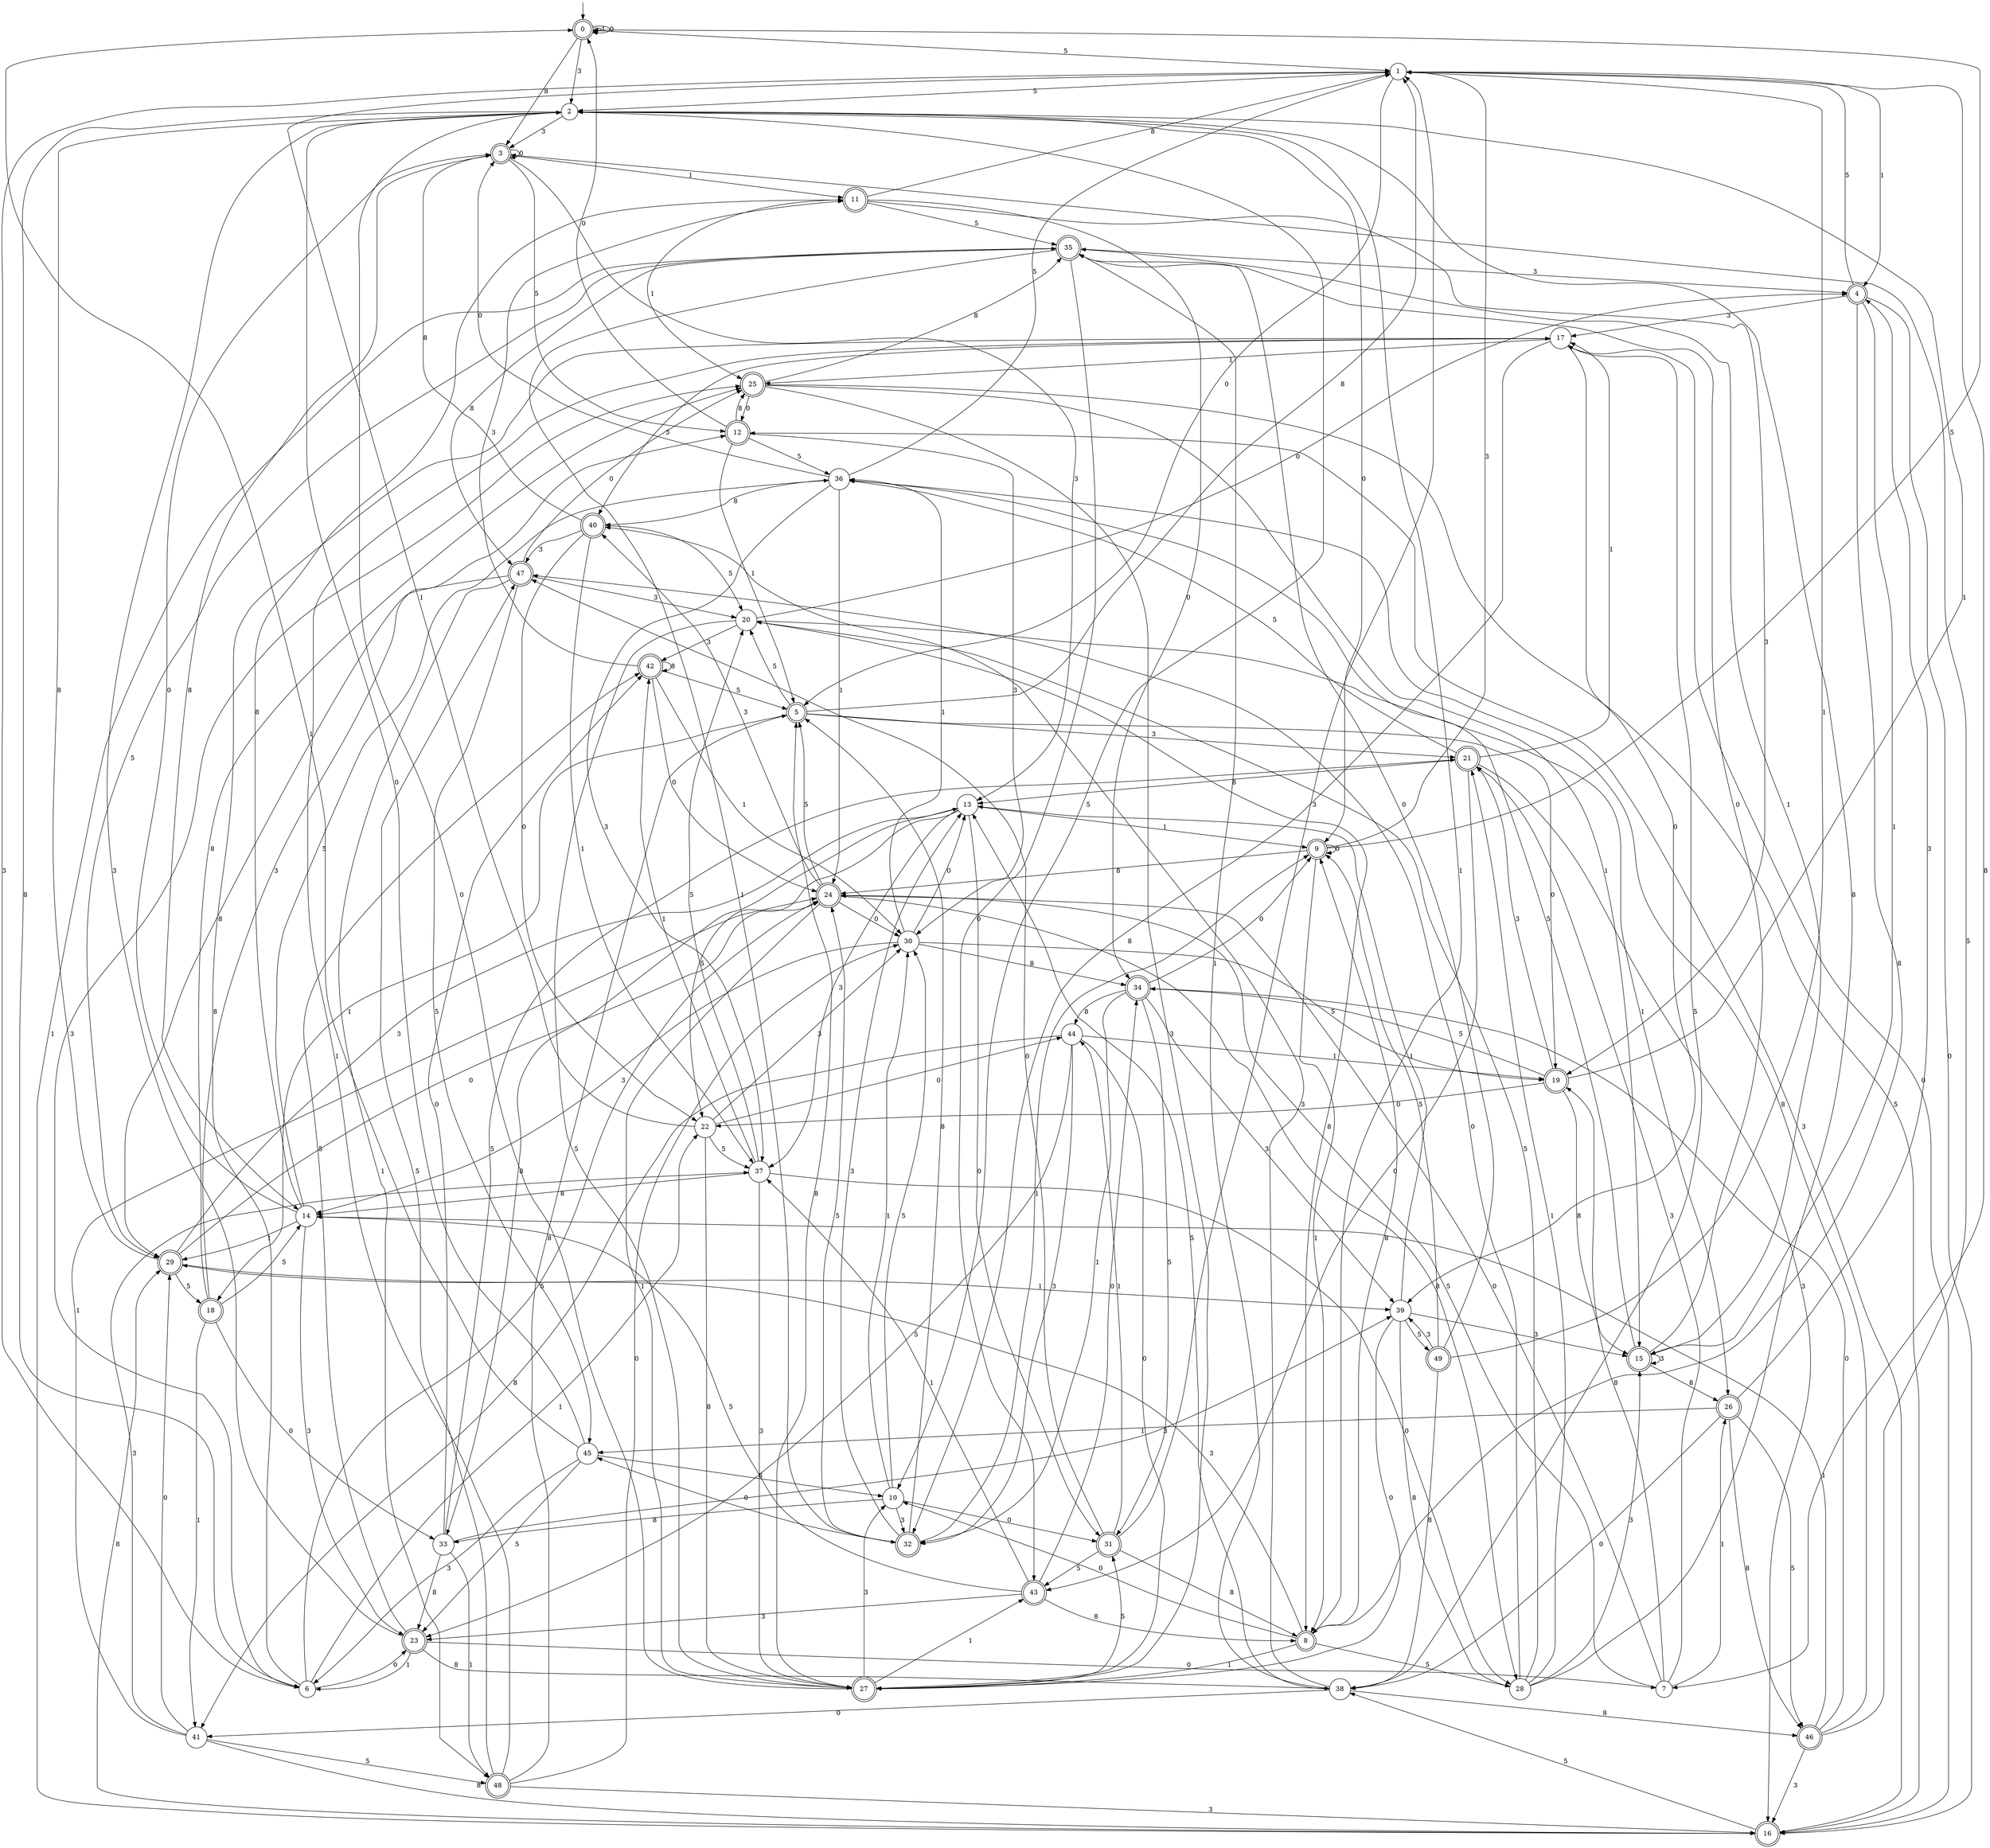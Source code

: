 digraph g {

	s0 [shape="doublecircle" label="0"];
	s1 [shape="circle" label="1"];
	s2 [shape="circle" label="2"];
	s3 [shape="doublecircle" label="3"];
	s4 [shape="doublecircle" label="4"];
	s5 [shape="doublecircle" label="5"];
	s6 [shape="circle" label="6"];
	s7 [shape="circle" label="7"];
	s8 [shape="doublecircle" label="8"];
	s9 [shape="doublecircle" label="9"];
	s10 [shape="circle" label="10"];
	s11 [shape="doublecircle" label="11"];
	s12 [shape="doublecircle" label="12"];
	s13 [shape="circle" label="13"];
	s14 [shape="circle" label="14"];
	s15 [shape="doublecircle" label="15"];
	s16 [shape="doublecircle" label="16"];
	s17 [shape="circle" label="17"];
	s18 [shape="doublecircle" label="18"];
	s19 [shape="doublecircle" label="19"];
	s20 [shape="circle" label="20"];
	s21 [shape="doublecircle" label="21"];
	s22 [shape="circle" label="22"];
	s23 [shape="doublecircle" label="23"];
	s24 [shape="doublecircle" label="24"];
	s25 [shape="doublecircle" label="25"];
	s26 [shape="doublecircle" label="26"];
	s27 [shape="doublecircle" label="27"];
	s28 [shape="circle" label="28"];
	s29 [shape="doublecircle" label="29"];
	s30 [shape="circle" label="30"];
	s31 [shape="doublecircle" label="31"];
	s32 [shape="doublecircle" label="32"];
	s33 [shape="circle" label="33"];
	s34 [shape="doublecircle" label="34"];
	s35 [shape="doublecircle" label="35"];
	s36 [shape="circle" label="36"];
	s37 [shape="circle" label="37"];
	s38 [shape="circle" label="38"];
	s39 [shape="circle" label="39"];
	s40 [shape="doublecircle" label="40"];
	s41 [shape="circle" label="41"];
	s42 [shape="doublecircle" label="42"];
	s43 [shape="doublecircle" label="43"];
	s44 [shape="circle" label="44"];
	s45 [shape="circle" label="45"];
	s46 [shape="doublecircle" label="46"];
	s47 [shape="doublecircle" label="47"];
	s48 [shape="doublecircle" label="48"];
	s49 [shape="doublecircle" label="49"];
	s0 -> s0 [label="1"];
	s0 -> s0 [label="0"];
	s0 -> s1 [label="5"];
	s0 -> s2 [label="3"];
	s0 -> s3 [label="8"];
	s1 -> s4 [label="1"];
	s1 -> s5 [label="0"];
	s1 -> s2 [label="5"];
	s1 -> s6 [label="3"];
	s1 -> s7 [label="8"];
	s2 -> s8 [label="1"];
	s2 -> s9 [label="0"];
	s2 -> s10 [label="5"];
	s2 -> s3 [label="3"];
	s2 -> s6 [label="8"];
	s3 -> s11 [label="1"];
	s3 -> s3 [label="0"];
	s3 -> s12 [label="5"];
	s3 -> s13 [label="3"];
	s3 -> s14 [label="8"];
	s4 -> s15 [label="1"];
	s4 -> s16 [label="0"];
	s4 -> s1 [label="5"];
	s4 -> s17 [label="3"];
	s4 -> s8 [label="8"];
	s5 -> s18 [label="1"];
	s5 -> s19 [label="0"];
	s5 -> s20 [label="5"];
	s5 -> s21 [label="3"];
	s5 -> s1 [label="8"];
	s6 -> s22 [label="1"];
	s6 -> s23 [label="0"];
	s6 -> s24 [label="5"];
	s6 -> s25 [label="3"];
	s6 -> s17 [label="8"];
	s7 -> s26 [label="1"];
	s7 -> s24 [label="0"];
	s7 -> s24 [label="5"];
	s7 -> s21 [label="3"];
	s7 -> s19 [label="8"];
	s8 -> s27 [label="1"];
	s8 -> s10 [label="0"];
	s8 -> s28 [label="5"];
	s8 -> s29 [label="3"];
	s8 -> s9 [label="8"];
	s9 -> s8 [label="1"];
	s9 -> s9 [label="0"];
	s9 -> s0 [label="5"];
	s9 -> s1 [label="3"];
	s9 -> s24 [label="8"];
	s10 -> s30 [label="1"];
	s10 -> s31 [label="0"];
	s10 -> s30 [label="5"];
	s10 -> s32 [label="3"];
	s10 -> s33 [label="8"];
	s11 -> s25 [label="1"];
	s11 -> s34 [label="0"];
	s11 -> s35 [label="5"];
	s11 -> s19 [label="3"];
	s11 -> s1 [label="8"];
	s12 -> s5 [label="1"];
	s12 -> s0 [label="0"];
	s12 -> s36 [label="5"];
	s12 -> s30 [label="3"];
	s12 -> s25 [label="8"];
	s13 -> s9 [label="1"];
	s13 -> s31 [label="0"];
	s13 -> s22 [label="5"];
	s13 -> s37 [label="3"];
	s13 -> s33 [label="8"];
	s14 -> s29 [label="1"];
	s14 -> s3 [label="0"];
	s14 -> s36 [label="5"];
	s14 -> s23 [label="3"];
	s14 -> s11 [label="8"];
	s15 -> s35 [label="1"];
	s15 -> s35 [label="0"];
	s15 -> s36 [label="5"];
	s15 -> s15 [label="3"];
	s15 -> s26 [label="8"];
	s16 -> s35 [label="1"];
	s16 -> s17 [label="0"];
	s16 -> s38 [label="5"];
	s16 -> s12 [label="3"];
	s16 -> s29 [label="8"];
	s17 -> s25 [label="1"];
	s17 -> s39 [label="0"];
	s17 -> s38 [label="5"];
	s17 -> s40 [label="3"];
	s17 -> s32 [label="8"];
	s18 -> s41 [label="1"];
	s18 -> s33 [label="0"];
	s18 -> s14 [label="5"];
	s18 -> s12 [label="3"];
	s18 -> s25 [label="8"];
	s19 -> s2 [label="1"];
	s19 -> s22 [label="0"];
	s19 -> s34 [label="5"];
	s19 -> s21 [label="3"];
	s19 -> s15 [label="8"];
	s20 -> s26 [label="1"];
	s20 -> s4 [label="0"];
	s20 -> s27 [label="5"];
	s20 -> s42 [label="3"];
	s20 -> s8 [label="8"];
	s21 -> s17 [label="1"];
	s21 -> s43 [label="0"];
	s21 -> s36 [label="5"];
	s21 -> s16 [label="3"];
	s21 -> s13 [label="8"];
	s22 -> s1 [label="1"];
	s22 -> s44 [label="0"];
	s22 -> s37 [label="5"];
	s22 -> s30 [label="3"];
	s22 -> s27 [label="8"];
	s23 -> s6 [label="1"];
	s23 -> s7 [label="0"];
	s23 -> s42 [label="5"];
	s23 -> s2 [label="3"];
	s23 -> s38 [label="8"];
	s24 -> s27 [label="1"];
	s24 -> s30 [label="0"];
	s24 -> s5 [label="5"];
	s24 -> s40 [label="3"];
	s24 -> s28 [label="8"];
	s25 -> s15 [label="1"];
	s25 -> s12 [label="0"];
	s25 -> s16 [label="5"];
	s25 -> s27 [label="3"];
	s25 -> s35 [label="8"];
	s26 -> s45 [label="1"];
	s26 -> s38 [label="0"];
	s26 -> s46 [label="5"];
	s26 -> s4 [label="3"];
	s26 -> s46 [label="8"];
	s27 -> s43 [label="1"];
	s27 -> s2 [label="0"];
	s27 -> s31 [label="5"];
	s27 -> s10 [label="3"];
	s27 -> s5 [label="8"];
	s28 -> s21 [label="1"];
	s28 -> s47 [label="0"];
	s28 -> s20 [label="5"];
	s28 -> s15 [label="3"];
	s28 -> s2 [label="8"];
	s29 -> s39 [label="1"];
	s29 -> s24 [label="0"];
	s29 -> s18 [label="5"];
	s29 -> s13 [label="3"];
	s29 -> s2 [label="8"];
	s30 -> s36 [label="1"];
	s30 -> s13 [label="0"];
	s30 -> s19 [label="5"];
	s30 -> s14 [label="3"];
	s30 -> s34 [label="8"];
	s31 -> s44 [label="1"];
	s31 -> s47 [label="0"];
	s31 -> s43 [label="5"];
	s31 -> s1 [label="3"];
	s31 -> s8 [label="8"];
	s32 -> s9 [label="1"];
	s32 -> s45 [label="0"];
	s32 -> s24 [label="5"];
	s32 -> s13 [label="3"];
	s32 -> s5 [label="8"];
	s33 -> s48 [label="1"];
	s33 -> s42 [label="0"];
	s33 -> s21 [label="5"];
	s33 -> s39 [label="3"];
	s33 -> s23 [label="8"];
	s34 -> s32 [label="1"];
	s34 -> s9 [label="0"];
	s34 -> s31 [label="5"];
	s34 -> s39 [label="3"];
	s34 -> s44 [label="8"];
	s35 -> s32 [label="1"];
	s35 -> s43 [label="0"];
	s35 -> s29 [label="5"];
	s35 -> s4 [label="3"];
	s35 -> s47 [label="8"];
	s36 -> s24 [label="1"];
	s36 -> s3 [label="0"];
	s36 -> s1 [label="5"];
	s36 -> s37 [label="3"];
	s36 -> s40 [label="8"];
	s37 -> s42 [label="1"];
	s37 -> s28 [label="0"];
	s37 -> s20 [label="5"];
	s37 -> s27 [label="3"];
	s37 -> s14 [label="8"];
	s38 -> s35 [label="1"];
	s38 -> s41 [label="0"];
	s38 -> s13 [label="5"];
	s38 -> s40 [label="3"];
	s38 -> s46 [label="8"];
	s39 -> s13 [label="1"];
	s39 -> s27 [label="0"];
	s39 -> s49 [label="5"];
	s39 -> s15 [label="3"];
	s39 -> s28 [label="8"];
	s40 -> s37 [label="1"];
	s40 -> s22 [label="0"];
	s40 -> s20 [label="5"];
	s40 -> s47 [label="3"];
	s40 -> s3 [label="8"];
	s41 -> s24 [label="1"];
	s41 -> s29 [label="0"];
	s41 -> s48 [label="5"];
	s41 -> s37 [label="3"];
	s41 -> s16 [label="8"];
	s42 -> s30 [label="1"];
	s42 -> s24 [label="0"];
	s42 -> s5 [label="5"];
	s42 -> s11 [label="3"];
	s42 -> s42 [label="8"];
	s43 -> s37 [label="1"];
	s43 -> s34 [label="0"];
	s43 -> s14 [label="5"];
	s43 -> s23 [label="3"];
	s43 -> s8 [label="8"];
	s44 -> s19 [label="1"];
	s44 -> s27 [label="0"];
	s44 -> s23 [label="5"];
	s44 -> s32 [label="3"];
	s44 -> s41 [label="8"];
	s45 -> s0 [label="1"];
	s45 -> s2 [label="0"];
	s45 -> s23 [label="5"];
	s45 -> s6 [label="3"];
	s45 -> s10 [label="8"];
	s46 -> s14 [label="1"];
	s46 -> s34 [label="0"];
	s46 -> s3 [label="5"];
	s46 -> s16 [label="3"];
	s46 -> s36 [label="8"];
	s47 -> s48 [label="1"];
	s47 -> s25 [label="0"];
	s47 -> s45 [label="5"];
	s47 -> s20 [label="3"];
	s47 -> s29 [label="8"];
	s48 -> s17 [label="1"];
	s48 -> s30 [label="0"];
	s48 -> s47 [label="5"];
	s48 -> s16 [label="3"];
	s48 -> s5 [label="8"];
	s49 -> s1 [label="1"];
	s49 -> s35 [label="0"];
	s49 -> s9 [label="5"];
	s49 -> s39 [label="3"];
	s49 -> s38 [label="8"];

__start0 [label="" shape="none" width="0" height="0"];
__start0 -> s0;

}
